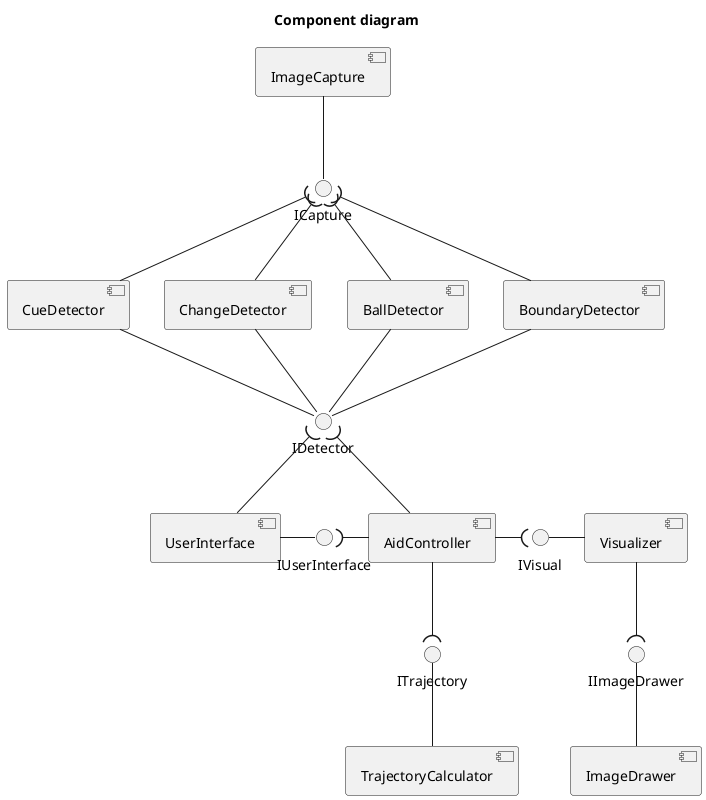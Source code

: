 @startuml 
title Component diagram

component ImageCapture

component CueDetector

component ChangeDetector

component BallDetector

component BoundaryDetector

component UserInterface

component AidController

component ImageDrawer

component TrajectoryCalculator

component Visualizer

interface IVisual
interface ICapture
interface IDetector
interface ITrajectory
interface IUserInterface
interface IImageDrawer

AidController --( ITrajectory
ITrajectory -- TrajectoryCalculator

Visualizer --( IImageDrawer
IImageDrawer -- ImageDrawer

CueDetector -- IDetector
ChangeDetector-- IDetector
BallDetector -- IDetector
BoundaryDetector -- IDetector

ICapture )-- CueDetector
ICapture )-- BallDetector
ICapture )-- ChangeDetector
ICapture )-- BoundaryDetector

IUserInterface )- AidController
UserInterface - IUserInterface
IDetector )-- UserInterface

AidController -( IVisual
IVisual - Visualizer

IDetector )-- AidController

ImageCapture -- ICapture
@enduml
